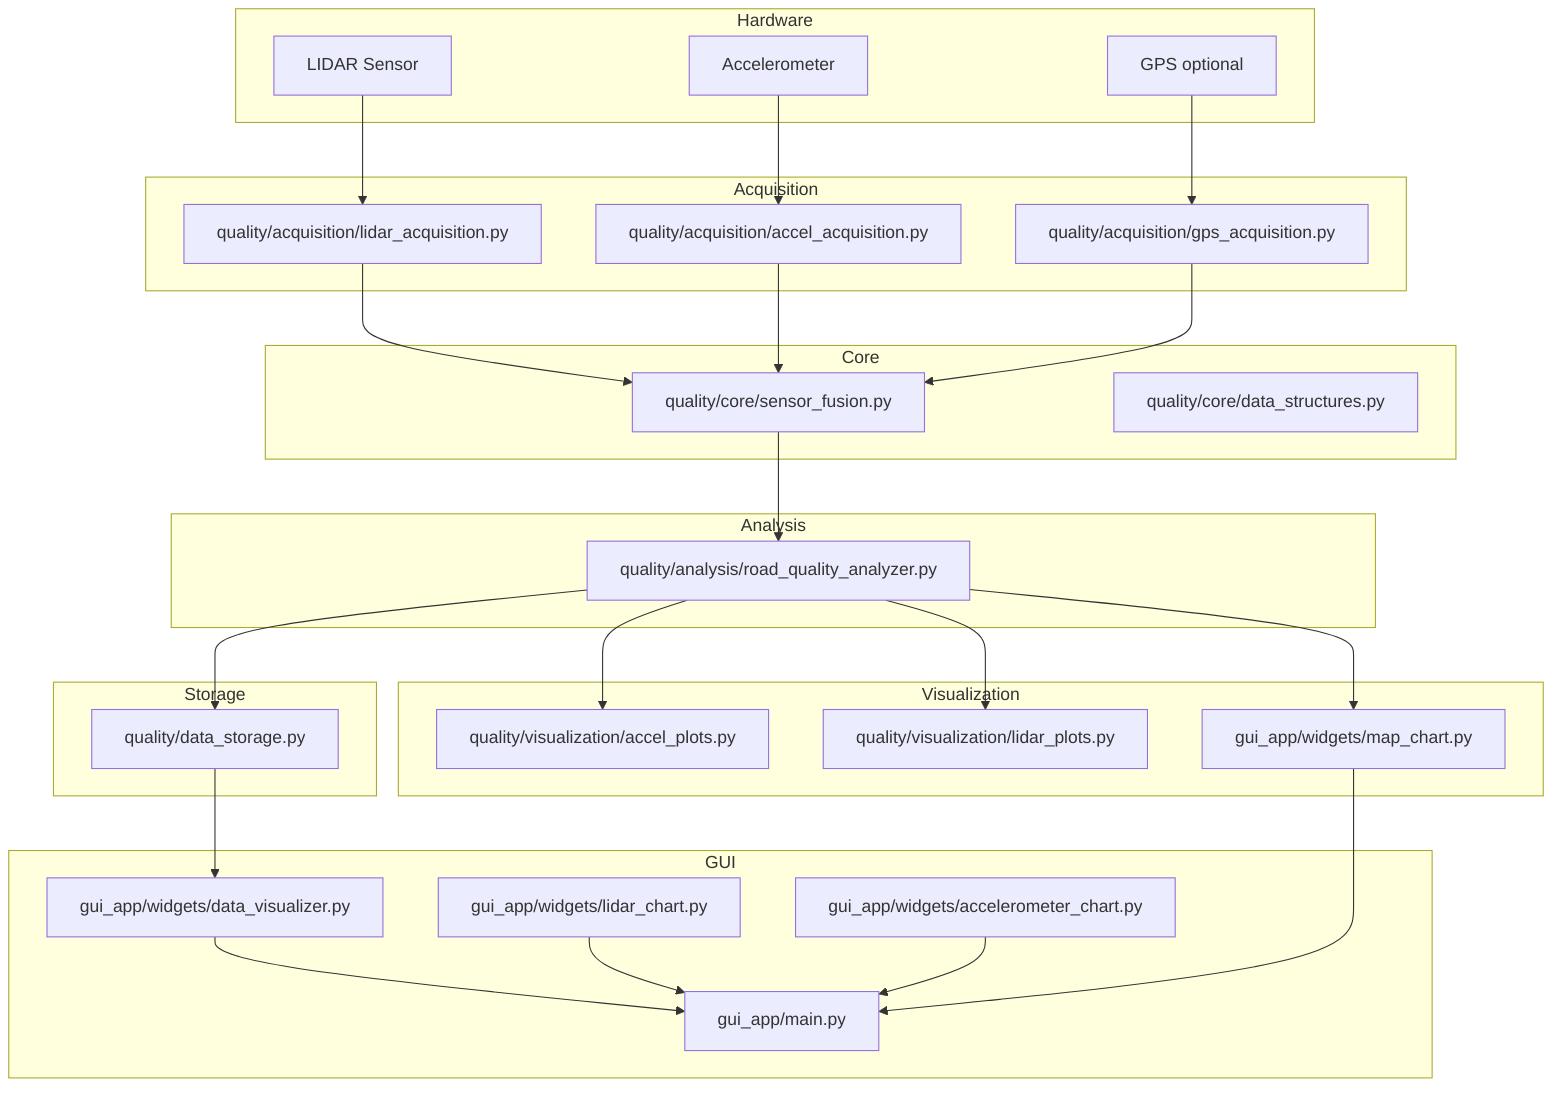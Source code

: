 flowchart TD
 subgraph Hardware["Hardware"]
        LIDAR["LIDAR Sensor"]
        ACCEL["Accelerometer"]
        GPS["GPS optional"]
  end
 subgraph Acquisition["Acquisition"]
        LIDAR_AQ["quality/acquisition/lidar_acquisition.py"]
        ACCEL_AQ["quality/acquisition/accel_acquisition.py"]
        GPS_AQ["quality/acquisition/gps_acquisition.py"]
  end
 subgraph Core["Core"]
        SENSOR_FUSION["quality/core/sensor_fusion.py"]
        DATA_STRUCT["quality/core/data_structures.py"]
  end
 subgraph Analysis["Analysis"]
        ANALYZER["quality/analysis/road_quality_analyzer.py"]
  end
 subgraph Storage["Storage"]
        DATA_STORAGE["quality/data_storage.py"]
  end
 subgraph Visualization["Visualization"]
        ACCEL_PLOT["quality/visualization/accel_plots.py"]
        LIDAR_PLOT["quality/visualization/lidar_plots.py"]
        MAP_CHART["gui_app/widgets/map_chart.py"]
  end
 subgraph GUI["GUI"]
        MAIN_GUI["gui_app/main.py"]
        ACCEL_CHART["gui_app/widgets/accelerometer_chart.py"]
        LIDAR_CHART["gui_app/widgets/lidar_chart.py"]
        DATA_VIZ["gui_app/widgets/data_visualizer.py"]
  end
    MAP_CHART --> MAIN_GUI
    LIDAR --> LIDAR_AQ
    ACCEL --> ACCEL_AQ
    GPS --> GPS_AQ
    LIDAR_AQ --> SENSOR_FUSION
    ACCEL_AQ --> SENSOR_FUSION
    GPS_AQ --> SENSOR_FUSION
    SENSOR_FUSION --> ANALYZER
    ANALYZER --> DATA_STORAGE & ACCEL_PLOT & LIDAR_PLOT & MAP_CHART
    DATA_STORAGE --> DATA_VIZ
    DATA_VIZ --> MAIN_GUI
    ACCEL_CHART --> MAIN_GUI
    LIDAR_CHART --> MAIN_GUI
    LIDAR_PLOT ~~~ ACCEL_CHART